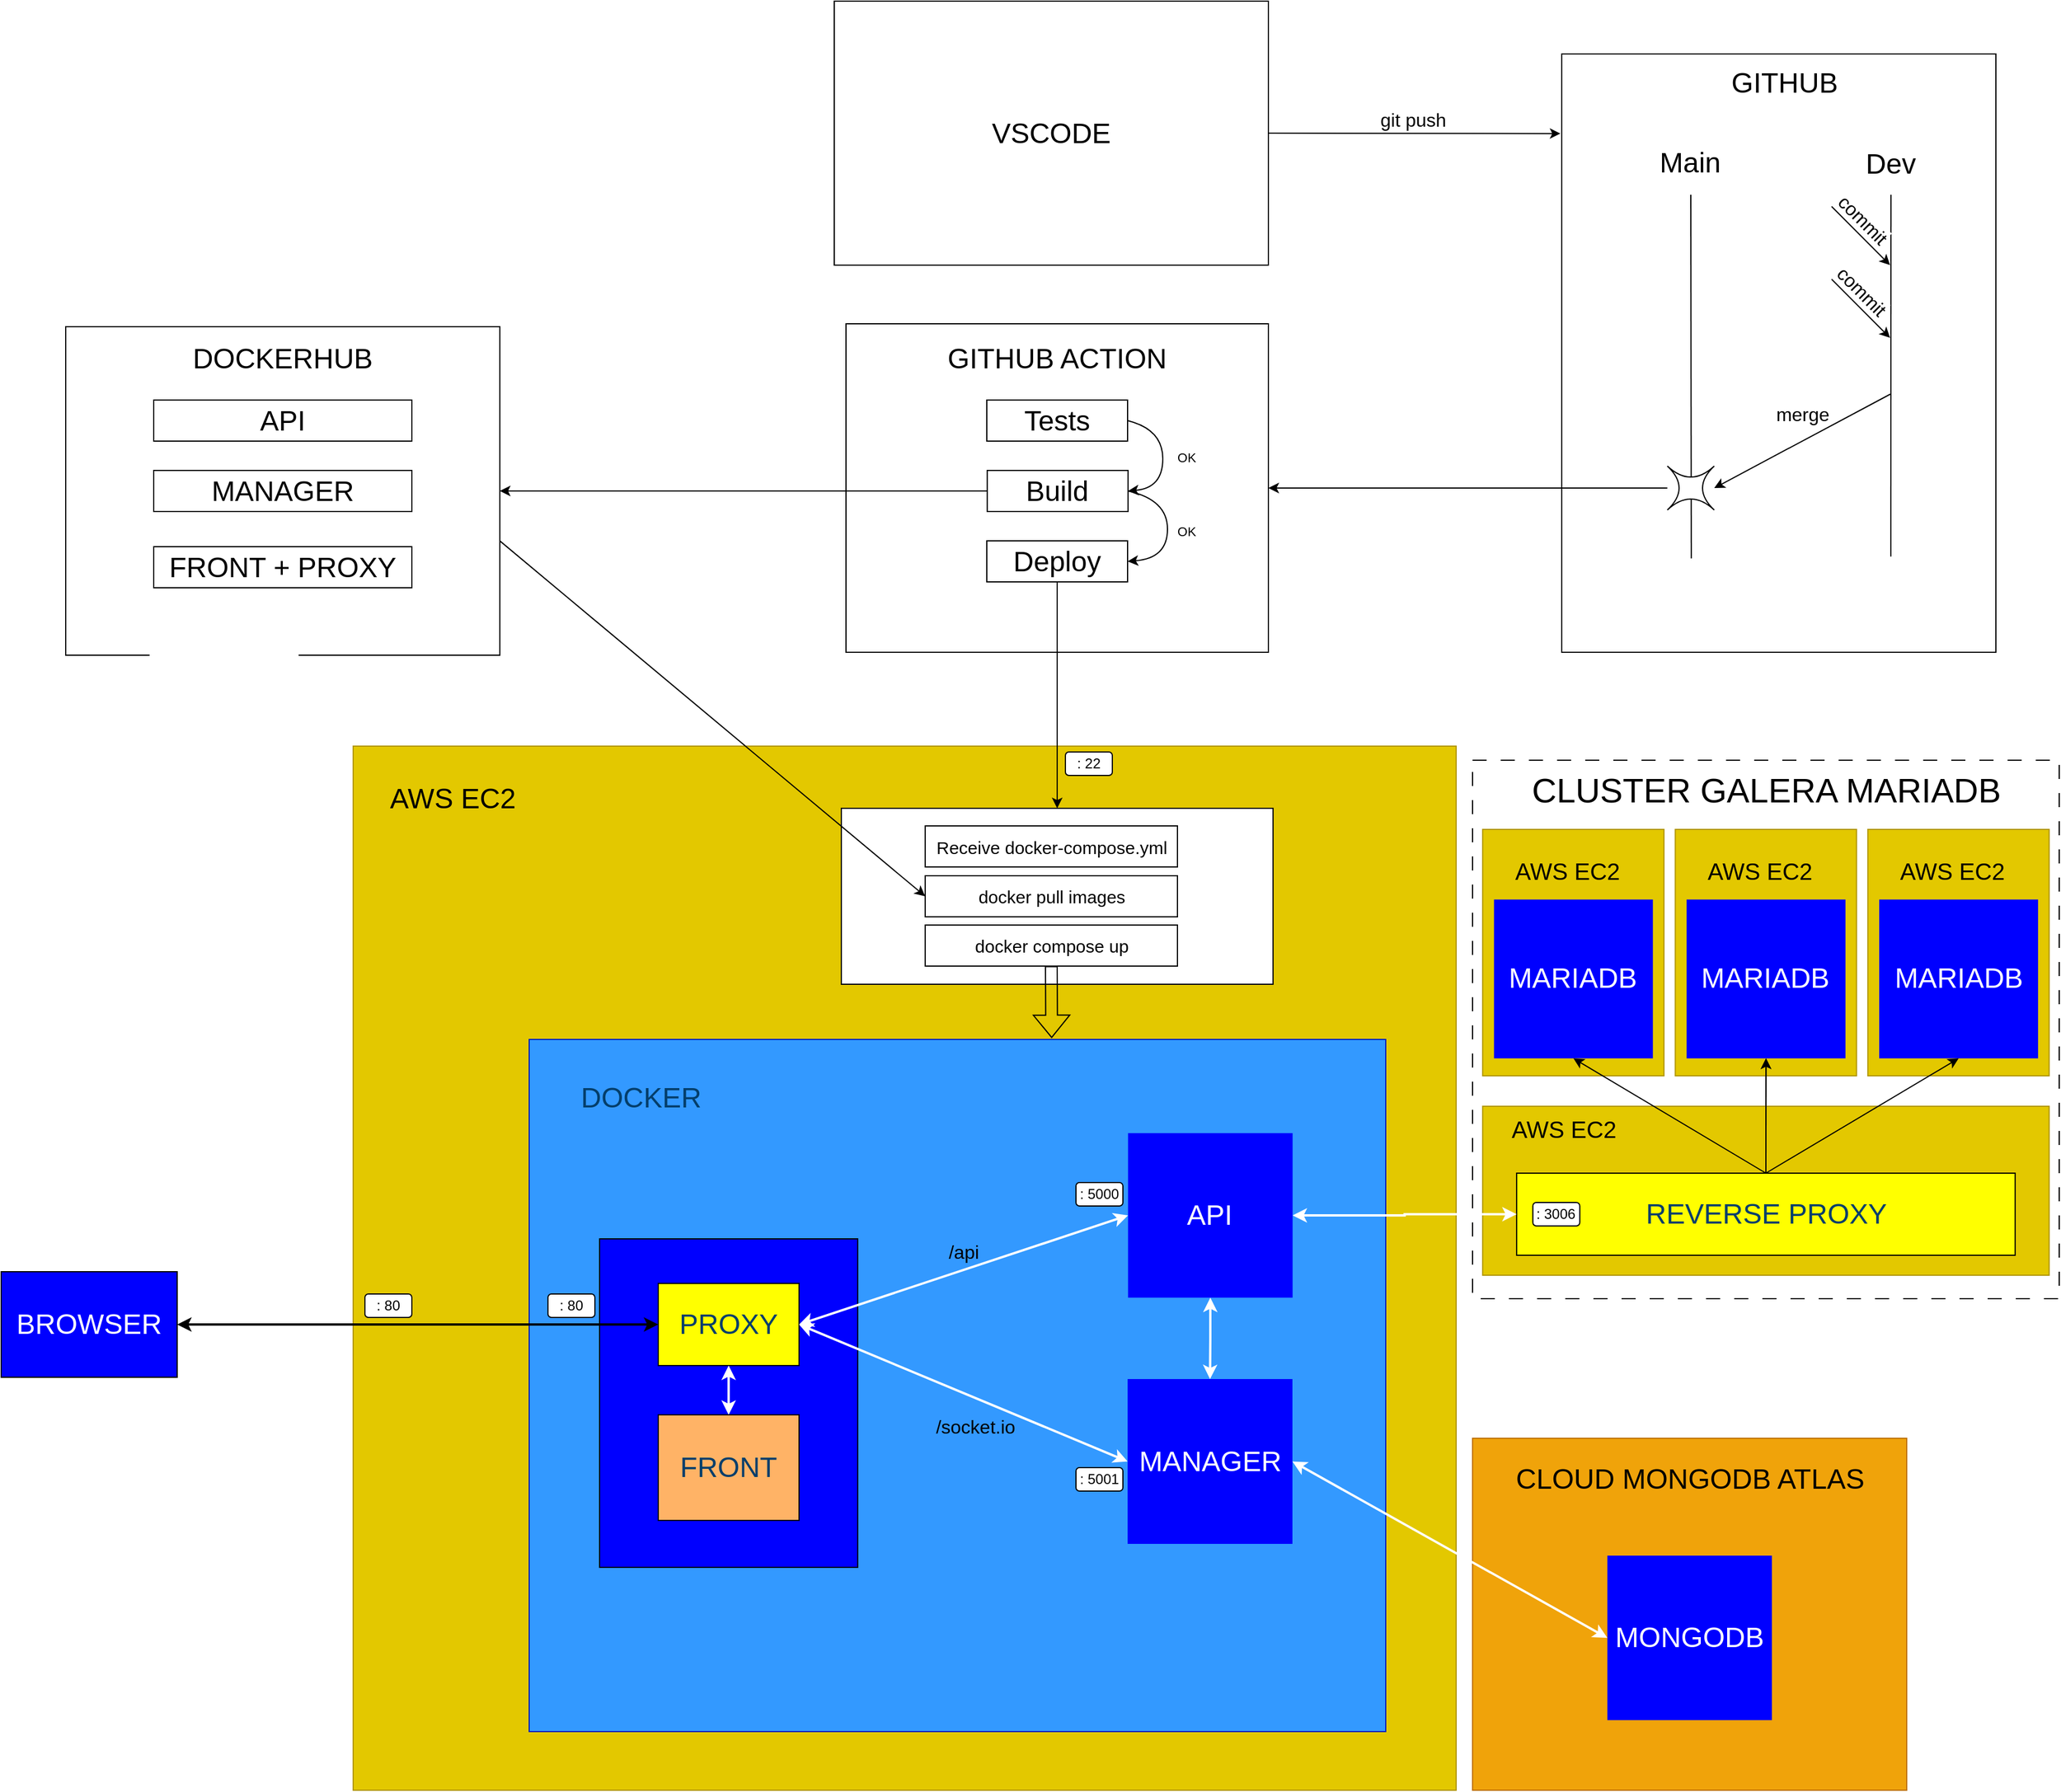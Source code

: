 <mxfile version="24.0.7" type="device">
  <diagram name="Page-1" id="5f0bae14-7c28-e335-631c-24af17079c00">
    <mxGraphModel dx="4685" dy="3545" grid="1" gridSize="10" guides="1" tooltips="1" connect="1" arrows="1" fold="1" page="1" pageScale="1" pageWidth="1100" pageHeight="850" background="#ffffff" math="0" shadow="0">
      <root>
        <mxCell id="0" />
        <mxCell id="1" parent="0" />
        <mxCell id="A2kl5w9ZY2j9vqdkxJjg-45" value="" style="rounded=0;whiteSpace=wrap;html=1;fillColor=#e3c800;fontColor=#000000;strokeColor=#B09500;" parent="1" vertex="1">
          <mxGeometry x="-90" y="-1040" width="940" height="890" as="geometry" />
        </mxCell>
        <mxCell id="A2kl5w9ZY2j9vqdkxJjg-25" value="" style="rounded=0;whiteSpace=wrap;html=1;fillColor=#3399FF;fontColor=#ffffff;strokeColor=#001DBC;" parent="1" vertex="1">
          <mxGeometry x="60" y="-790" width="730" height="590" as="geometry" />
        </mxCell>
        <mxCell id="A2kl5w9ZY2j9vqdkxJjg-26" value="&lt;font color=&quot;#043e6b&quot; style=&quot;font-size: 24px;&quot;&gt;DOCKER&lt;/font&gt;" style="text;html=1;align=center;verticalAlign=middle;resizable=0;points=[];autosize=1;strokeColor=none;fillColor=none;fontColor=#FFFFFF;" parent="1" vertex="1">
          <mxGeometry x="90" y="-760" width="130" height="40" as="geometry" />
        </mxCell>
        <mxCell id="A2kl5w9ZY2j9vqdkxJjg-27" value="&lt;font color=&quot;#ffffff&quot; style=&quot;font-size: 24px;&quot;&gt;API&lt;/font&gt;" style="whiteSpace=wrap;html=1;aspect=fixed;fillColor=#0000FF;fontColor=#000000;strokeColor=none;" parent="1" vertex="1">
          <mxGeometry x="570.38" y="-710.12" width="140.25" height="140.25" as="geometry" />
        </mxCell>
        <mxCell id="A2kl5w9ZY2j9vqdkxJjg-29" value="&lt;font color=&quot;#ffffff&quot;&gt;&lt;span style=&quot;font-size: 24px;&quot;&gt;MANAGER&lt;/span&gt;&lt;/font&gt;" style="whiteSpace=wrap;html=1;aspect=fixed;fillColor=#0000FF;fontColor=#000000;strokeColor=none;" parent="1" vertex="1">
          <mxGeometry x="570" y="-500.5" width="140.5" height="140.5" as="geometry" />
        </mxCell>
        <mxCell id="A2kl5w9ZY2j9vqdkxJjg-35" value="" style="rounded=0;whiteSpace=wrap;html=1;fillColor=#0000FF;" parent="1" vertex="1">
          <mxGeometry x="120" y="-620" width="220" height="280" as="geometry" />
        </mxCell>
        <mxCell id="A2kl5w9ZY2j9vqdkxJjg-31" value="&lt;font color=&quot;#043e6b&quot; style=&quot;font-size: 24px;&quot;&gt;PROXY&lt;/font&gt;" style="rounded=0;whiteSpace=wrap;html=1;fillColor=#FFFF00;" parent="1" vertex="1">
          <mxGeometry x="170" y="-582" width="120" height="70" as="geometry" />
        </mxCell>
        <mxCell id="A2kl5w9ZY2j9vqdkxJjg-15" value="" style="endArrow=classic;startArrow=classic;html=1;rounded=0;exitX=1;exitY=0.5;exitDx=0;exitDy=0;entryX=0;entryY=0.5;entryDx=0;entryDy=0;strokeWidth=2;strokeColor=#FFFFFF;" parent="1" source="A2kl5w9ZY2j9vqdkxJjg-31" target="A2kl5w9ZY2j9vqdkxJjg-27" edge="1">
          <mxGeometry width="50" height="50" relative="1" as="geometry">
            <mxPoint x="328" y="-635" as="sourcePoint" />
            <mxPoint x="558" y="-328" as="targetPoint" />
          </mxGeometry>
        </mxCell>
        <mxCell id="A2kl5w9ZY2j9vqdkxJjg-43" value="/api" style="edgeLabel;html=1;align=center;verticalAlign=middle;resizable=0;points=[];labelBackgroundColor=none;fontSize=16;" parent="A2kl5w9ZY2j9vqdkxJjg-15" vertex="1" connectable="0">
          <mxGeometry x="0.043" y="-1" relative="1" as="geometry">
            <mxPoint x="-7" y="-15" as="offset" />
          </mxGeometry>
        </mxCell>
        <mxCell id="A2kl5w9ZY2j9vqdkxJjg-14" value="" style="endArrow=classic;startArrow=classic;html=1;rounded=0;exitX=1;exitY=0.5;exitDx=0;exitDy=0;entryX=0;entryY=0.5;entryDx=0;entryDy=0;strokeWidth=2;strokeColor=#FFFFFF;" parent="1" source="A2kl5w9ZY2j9vqdkxJjg-31" target="A2kl5w9ZY2j9vqdkxJjg-29" edge="1">
          <mxGeometry width="50" height="50" relative="1" as="geometry">
            <mxPoint x="358" y="-320" as="sourcePoint" />
            <mxPoint x="408" y="-370" as="targetPoint" />
          </mxGeometry>
        </mxCell>
        <mxCell id="A2kl5w9ZY2j9vqdkxJjg-44" value="/socket.io" style="edgeLabel;html=1;align=center;verticalAlign=middle;resizable=0;points=[];labelBackgroundColor=none;fontSize=16;" parent="A2kl5w9ZY2j9vqdkxJjg-14" vertex="1" connectable="0">
          <mxGeometry x="0.076" y="3" relative="1" as="geometry">
            <mxPoint x="-2" y="27" as="offset" />
          </mxGeometry>
        </mxCell>
        <mxCell id="A2kl5w9ZY2j9vqdkxJjg-40" style="edgeStyle=orthogonalEdgeStyle;rounded=0;orthogonalLoop=1;jettySize=auto;html=1;exitX=0.5;exitY=0;exitDx=0;exitDy=0;entryX=0.5;entryY=1;entryDx=0;entryDy=0;startArrow=classic;startFill=1;strokeColor=#FFFFFF;strokeWidth=2;" parent="1" source="A2kl5w9ZY2j9vqdkxJjg-36" target="A2kl5w9ZY2j9vqdkxJjg-31" edge="1">
          <mxGeometry relative="1" as="geometry" />
        </mxCell>
        <mxCell id="A2kl5w9ZY2j9vqdkxJjg-36" value="&lt;font color=&quot;#043e6b&quot; style=&quot;font-size: 24px;&quot;&gt;FRONT&lt;/font&gt;" style="rounded=0;whiteSpace=wrap;html=1;fillColor=#FFB366;" parent="1" vertex="1">
          <mxGeometry x="170" y="-470" width="120" height="90" as="geometry" />
        </mxCell>
        <mxCell id="A2kl5w9ZY2j9vqdkxJjg-42" style="edgeStyle=orthogonalEdgeStyle;rounded=0;orthogonalLoop=1;jettySize=auto;html=1;exitX=1;exitY=0.5;exitDx=0;exitDy=0;entryX=0;entryY=0.5;entryDx=0;entryDy=0;strokeWidth=2;startArrow=classic;startFill=1;" parent="1" source="A2kl5w9ZY2j9vqdkxJjg-41" target="A2kl5w9ZY2j9vqdkxJjg-31" edge="1">
          <mxGeometry relative="1" as="geometry" />
        </mxCell>
        <mxCell id="A2kl5w9ZY2j9vqdkxJjg-41" value="&lt;font color=&quot;#ffffff&quot; style=&quot;font-size: 24px;&quot;&gt;BROWSER&lt;/font&gt;" style="rounded=0;whiteSpace=wrap;html=1;fillColor=#0000FF;" parent="1" vertex="1">
          <mxGeometry x="-390" y="-592" width="150" height="90" as="geometry" />
        </mxCell>
        <mxCell id="A2kl5w9ZY2j9vqdkxJjg-46" value="&lt;font style=&quot;font-size: 24px;&quot;&gt;AWS EC2&lt;/font&gt;" style="text;html=1;align=center;verticalAlign=middle;whiteSpace=wrap;rounded=0;" parent="1" vertex="1">
          <mxGeometry x="-60" y="-1010" width="110" height="30" as="geometry" />
        </mxCell>
        <mxCell id="A2kl5w9ZY2j9vqdkxJjg-47" value="" style="rounded=0;whiteSpace=wrap;html=1;" parent="1" vertex="1">
          <mxGeometry x="940" y="-1630" width="370" height="510" as="geometry" />
        </mxCell>
        <mxCell id="A2kl5w9ZY2j9vqdkxJjg-48" value="&lt;font style=&quot;font-size: 24px;&quot;&gt;GITHUB&lt;/font&gt;" style="text;html=1;align=center;verticalAlign=middle;whiteSpace=wrap;rounded=0;" parent="1" vertex="1">
          <mxGeometry x="1100" y="-1620" width="60" height="30" as="geometry" />
        </mxCell>
        <mxCell id="A2kl5w9ZY2j9vqdkxJjg-50" value="" style="rounded=0;whiteSpace=wrap;html=1;" parent="1" vertex="1">
          <mxGeometry x="330" y="-1400" width="360" height="280" as="geometry" />
        </mxCell>
        <mxCell id="A2kl5w9ZY2j9vqdkxJjg-51" value="&lt;font style=&quot;font-size: 24px;&quot;&gt;GITHUB ACTION&lt;/font&gt;" style="text;html=1;align=center;verticalAlign=middle;whiteSpace=wrap;rounded=0;" parent="1" vertex="1">
          <mxGeometry x="390" y="-1385" width="240" height="30" as="geometry" />
        </mxCell>
        <mxCell id="A2kl5w9ZY2j9vqdkxJjg-52" value="" style="rounded=0;whiteSpace=wrap;html=1;" parent="1" vertex="1">
          <mxGeometry x="-335" y="-1397.5" width="370" height="280" as="geometry" />
        </mxCell>
        <mxCell id="A2kl5w9ZY2j9vqdkxJjg-53" value="&lt;font style=&quot;font-size: 24px;&quot;&gt;DOCKERHUB&lt;/font&gt;" style="text;html=1;align=center;verticalAlign=middle;whiteSpace=wrap;rounded=0;" parent="1" vertex="1">
          <mxGeometry x="-270" y="-1385" width="240" height="30" as="geometry" />
        </mxCell>
        <mxCell id="A2kl5w9ZY2j9vqdkxJjg-56" value="" style="rounded=0;whiteSpace=wrap;html=1;" parent="1" vertex="1">
          <mxGeometry x="326.06" y="-987" width="367.88" height="150" as="geometry" />
        </mxCell>
        <mxCell id="A2kl5w9ZY2j9vqdkxJjg-57" value="&lt;font style=&quot;font-size: 24px;&quot;&gt;Tests&lt;/font&gt;" style="rounded=0;whiteSpace=wrap;html=1;" parent="1" vertex="1">
          <mxGeometry x="450" y="-1335" width="120" height="35" as="geometry" />
        </mxCell>
        <mxCell id="A2kl5w9ZY2j9vqdkxJjg-70" style="edgeStyle=orthogonalEdgeStyle;rounded=0;orthogonalLoop=1;jettySize=auto;html=1;entryX=1;entryY=0.5;entryDx=0;entryDy=0;" parent="1" source="A2kl5w9ZY2j9vqdkxJjg-58" target="A2kl5w9ZY2j9vqdkxJjg-52" edge="1">
          <mxGeometry relative="1" as="geometry" />
        </mxCell>
        <mxCell id="A2kl5w9ZY2j9vqdkxJjg-58" value="&lt;font style=&quot;font-size: 24px;&quot;&gt;Build&lt;/font&gt;" style="rounded=0;whiteSpace=wrap;html=1;" parent="1" vertex="1">
          <mxGeometry x="450.38" y="-1275" width="120" height="35" as="geometry" />
        </mxCell>
        <mxCell id="A2kl5w9ZY2j9vqdkxJjg-67" style="edgeStyle=orthogonalEdgeStyle;rounded=0;orthogonalLoop=1;jettySize=auto;html=1;exitX=0.5;exitY=1;exitDx=0;exitDy=0;entryX=0.5;entryY=0;entryDx=0;entryDy=0;" parent="1" source="A2kl5w9ZY2j9vqdkxJjg-59" target="A2kl5w9ZY2j9vqdkxJjg-56" edge="1">
          <mxGeometry relative="1" as="geometry" />
        </mxCell>
        <mxCell id="A2kl5w9ZY2j9vqdkxJjg-59" value="&lt;font style=&quot;font-size: 24px;&quot;&gt;Deploy&lt;/font&gt;" style="rounded=0;whiteSpace=wrap;html=1;" parent="1" vertex="1">
          <mxGeometry x="450" y="-1215" width="120" height="35" as="geometry" />
        </mxCell>
        <mxCell id="A2kl5w9ZY2j9vqdkxJjg-61" value="" style="curved=1;endArrow=classic;html=1;rounded=0;exitX=1;exitY=0.5;exitDx=0;exitDy=0;entryX=1;entryY=0.5;entryDx=0;entryDy=0;" parent="1" source="A2kl5w9ZY2j9vqdkxJjg-57" target="A2kl5w9ZY2j9vqdkxJjg-58" edge="1">
          <mxGeometry width="50" height="50" relative="1" as="geometry">
            <mxPoint x="615.25" y="-1270" as="sourcePoint" />
            <mxPoint x="665.25" y="-1320" as="targetPoint" />
            <Array as="points">
              <mxPoint x="600" y="-1310" />
              <mxPoint x="600" y="-1260" />
            </Array>
          </mxGeometry>
        </mxCell>
        <mxCell id="A2kl5w9ZY2j9vqdkxJjg-66" value="OK" style="edgeLabel;html=1;align=center;verticalAlign=middle;resizable=0;points=[];" parent="A2kl5w9ZY2j9vqdkxJjg-61" vertex="1" connectable="0">
          <mxGeometry x="-0.013" y="-2" relative="1" as="geometry">
            <mxPoint x="22" as="offset" />
          </mxGeometry>
        </mxCell>
        <mxCell id="A2kl5w9ZY2j9vqdkxJjg-64" value="" style="curved=1;endArrow=classic;html=1;rounded=0;exitX=1;exitY=0.5;exitDx=0;exitDy=0;entryX=1;entryY=0.5;entryDx=0;entryDy=0;" parent="1" source="A2kl5w9ZY2j9vqdkxJjg-58" target="A2kl5w9ZY2j9vqdkxJjg-59" edge="1">
          <mxGeometry width="50" height="50" relative="1" as="geometry">
            <mxPoint x="574" y="-1257" as="sourcePoint" />
            <mxPoint x="574" y="-1197" as="targetPoint" />
            <Array as="points">
              <mxPoint x="604" y="-1250" />
              <mxPoint x="604" y="-1200" />
            </Array>
          </mxGeometry>
        </mxCell>
        <mxCell id="A2kl5w9ZY2j9vqdkxJjg-65" value="OK" style="edgeLabel;html=1;align=center;verticalAlign=middle;resizable=0;points=[];" parent="A2kl5w9ZY2j9vqdkxJjg-64" vertex="1" connectable="0">
          <mxGeometry x="0.039" y="2" relative="1" as="geometry">
            <mxPoint x="14" as="offset" />
          </mxGeometry>
        </mxCell>
        <mxCell id="A2kl5w9ZY2j9vqdkxJjg-74" value="" style="endArrow=classic;html=1;rounded=0;exitX=1;exitY=0.652;exitDx=0;exitDy=0;entryX=0;entryY=0.5;entryDx=0;entryDy=0;exitPerimeter=0;" parent="1" source="A2kl5w9ZY2j9vqdkxJjg-52" target="A2kl5w9ZY2j9vqdkxJjg-76" edge="1">
          <mxGeometry width="50" height="50" relative="1" as="geometry">
            <mxPoint x="370" y="-950" as="sourcePoint" />
            <mxPoint x="420" y="-1000" as="targetPoint" />
          </mxGeometry>
        </mxCell>
        <mxCell id="A2kl5w9ZY2j9vqdkxJjg-75" value="&lt;span style=&quot;font-size: 15px;&quot;&gt;Receive docker-compose.yml&lt;/span&gt;" style="rounded=0;whiteSpace=wrap;html=1;" parent="1" vertex="1">
          <mxGeometry x="397.5" y="-972" width="215" height="35" as="geometry" />
        </mxCell>
        <mxCell id="A2kl5w9ZY2j9vqdkxJjg-76" value="&lt;span style=&quot;font-size: 15px;&quot;&gt;docker pull images&lt;/span&gt;" style="rounded=0;whiteSpace=wrap;html=1;" parent="1" vertex="1">
          <mxGeometry x="397.5" y="-929.5" width="215" height="35" as="geometry" />
        </mxCell>
        <mxCell id="A2kl5w9ZY2j9vqdkxJjg-77" value="&lt;span style=&quot;font-size: 15px;&quot;&gt;docker compose up&lt;/span&gt;" style="rounded=0;whiteSpace=wrap;html=1;" parent="1" vertex="1">
          <mxGeometry x="397.5" y="-887.5" width="215" height="35" as="geometry" />
        </mxCell>
        <mxCell id="A2kl5w9ZY2j9vqdkxJjg-79" value="&lt;font style=&quot;font-size: 24px;&quot;&gt;API&lt;/font&gt;" style="rounded=0;whiteSpace=wrap;html=1;" parent="1" vertex="1">
          <mxGeometry x="-260" y="-1335" width="220" height="35" as="geometry" />
        </mxCell>
        <mxCell id="A2kl5w9ZY2j9vqdkxJjg-80" value="&lt;font style=&quot;font-size: 24px;&quot;&gt;MANAGER&lt;/font&gt;" style="rounded=0;whiteSpace=wrap;html=1;" parent="1" vertex="1">
          <mxGeometry x="-260" y="-1275" width="220" height="35" as="geometry" />
        </mxCell>
        <mxCell id="A2kl5w9ZY2j9vqdkxJjg-81" value="&lt;span style=&quot;font-size: 24px;&quot;&gt;FRONT + PROXY&lt;/span&gt;" style="rounded=0;whiteSpace=wrap;html=1;" parent="1" vertex="1">
          <mxGeometry x="-260" y="-1210" width="220" height="35" as="geometry" />
        </mxCell>
        <mxCell id="A2kl5w9ZY2j9vqdkxJjg-82" value="" style="endArrow=none;html=1;rounded=0;exitX=0.659;exitY=0;exitDx=0;exitDy=0;exitPerimeter=0;entryX=0.758;entryY=0.84;entryDx=0;entryDy=0;entryPerimeter=0;" parent="1" target="A2kl5w9ZY2j9vqdkxJjg-47" edge="1">
          <mxGeometry width="50" height="50" relative="1" as="geometry">
            <mxPoint x="1220.59" y="-1510" as="sourcePoint" />
            <mxPoint x="1010.25" y="-1430" as="targetPoint" />
          </mxGeometry>
        </mxCell>
        <mxCell id="A2kl5w9ZY2j9vqdkxJjg-83" value="&lt;font style=&quot;font-size: 24px;&quot;&gt;Dev&lt;/font&gt;" style="edgeLabel;html=1;align=center;verticalAlign=middle;resizable=0;points=[];" parent="A2kl5w9ZY2j9vqdkxJjg-82" vertex="1" connectable="0">
          <mxGeometry x="-0.277" y="1" relative="1" as="geometry">
            <mxPoint x="-2" y="-138" as="offset" />
          </mxGeometry>
        </mxCell>
        <mxCell id="A2kl5w9ZY2j9vqdkxJjg-84" value="" style="endArrow=none;html=1;rounded=0;exitX=0.659;exitY=0;exitDx=0;exitDy=0;exitPerimeter=0;" parent="1" edge="1">
          <mxGeometry width="50" height="50" relative="1" as="geometry">
            <mxPoint x="1050.0" y="-1510" as="sourcePoint" />
            <mxPoint x="1050.41" y="-1200" as="targetPoint" />
          </mxGeometry>
        </mxCell>
        <mxCell id="A2kl5w9ZY2j9vqdkxJjg-85" value="Main" style="edgeLabel;html=1;align=center;verticalAlign=middle;resizable=0;points=[];fontSize=24;" parent="A2kl5w9ZY2j9vqdkxJjg-84" vertex="1" connectable="0">
          <mxGeometry x="-0.277" y="1" relative="1" as="geometry">
            <mxPoint x="-2" y="-139" as="offset" />
          </mxGeometry>
        </mxCell>
        <mxCell id="A2kl5w9ZY2j9vqdkxJjg-86" value="&lt;font style=&quot;font-size: 24px;&quot;&gt;VSCODE&lt;/font&gt;" style="rounded=0;whiteSpace=wrap;html=1;" parent="1" vertex="1">
          <mxGeometry x="320" y="-1675" width="370" height="225" as="geometry" />
        </mxCell>
        <mxCell id="A2kl5w9ZY2j9vqdkxJjg-87" value="" style="endArrow=classic;html=1;rounded=0;exitX=1;exitY=0.5;exitDx=0;exitDy=0;entryX=-0.003;entryY=0.133;entryDx=0;entryDy=0;entryPerimeter=0;" parent="1" source="A2kl5w9ZY2j9vqdkxJjg-86" target="A2kl5w9ZY2j9vqdkxJjg-47" edge="1">
          <mxGeometry width="50" height="50" relative="1" as="geometry">
            <mxPoint x="780" y="-1225" as="sourcePoint" />
            <mxPoint x="830" y="-1275" as="targetPoint" />
          </mxGeometry>
        </mxCell>
        <mxCell id="A2kl5w9ZY2j9vqdkxJjg-102" value="&lt;font style=&quot;font-size: 16px;&quot;&gt;git push&lt;/font&gt;" style="edgeLabel;html=1;align=center;verticalAlign=middle;resizable=0;points=[];" parent="A2kl5w9ZY2j9vqdkxJjg-87" vertex="1" connectable="0">
          <mxGeometry x="-0.042" y="4" relative="1" as="geometry">
            <mxPoint x="4" y="-8" as="offset" />
          </mxGeometry>
        </mxCell>
        <mxCell id="A2kl5w9ZY2j9vqdkxJjg-88" value="" style="endArrow=classic;html=1;rounded=0;entryX=1;entryY=0.5;entryDx=0;entryDy=0;" parent="1" target="A2kl5w9ZY2j9vqdkxJjg-50" edge="1">
          <mxGeometry width="50" height="50" relative="1" as="geometry">
            <mxPoint x="1030" y="-1260" as="sourcePoint" />
            <mxPoint x="1029" y="-1241" as="targetPoint" />
          </mxGeometry>
        </mxCell>
        <mxCell id="A2kl5w9ZY2j9vqdkxJjg-93" value="" style="endArrow=classic;html=1;rounded=0;entryX=1;entryY=0.5;entryDx=0;entryDy=0;" parent="1" target="A2kl5w9ZY2j9vqdkxJjg-92" edge="1">
          <mxGeometry width="50" height="50" relative="1" as="geometry">
            <mxPoint x="1220" y="-1340" as="sourcePoint" />
            <mxPoint x="1050" y="-1260.71" as="targetPoint" />
          </mxGeometry>
        </mxCell>
        <mxCell id="A2kl5w9ZY2j9vqdkxJjg-94" value="merge" style="edgeLabel;html=1;align=center;verticalAlign=middle;resizable=0;points=[];fontSize=16;" parent="A2kl5w9ZY2j9vqdkxJjg-93" vertex="1" connectable="0">
          <mxGeometry x="-0.103" y="-3" relative="1" as="geometry">
            <mxPoint x="-7" y="-16" as="offset" />
          </mxGeometry>
        </mxCell>
        <mxCell id="A2kl5w9ZY2j9vqdkxJjg-92" value="" style="shape=switch;whiteSpace=wrap;html=1;" parent="1" vertex="1">
          <mxGeometry x="1030" y="-1278.75" width="40" height="37.5" as="geometry" />
        </mxCell>
        <mxCell id="A2kl5w9ZY2j9vqdkxJjg-97" value="" style="endArrow=classic;html=1;rounded=0;entryX=0.73;entryY=0.373;entryDx=0;entryDy=0;exitX=0.595;exitY=0.275;exitDx=0;exitDy=0;exitPerimeter=0;entryPerimeter=0;" parent="1" edge="1">
          <mxGeometry width="50" height="50" relative="1" as="geometry">
            <mxPoint x="1170" y="-1499.98" as="sourcePoint" />
            <mxPoint x="1219.8" y="-1450" as="targetPoint" />
          </mxGeometry>
        </mxCell>
        <mxCell id="A2kl5w9ZY2j9vqdkxJjg-99" value="commit" style="edgeLabel;html=1;align=center;verticalAlign=middle;resizable=0;points=[];rotation=45;fontSize=16;" parent="A2kl5w9ZY2j9vqdkxJjg-97" vertex="1" connectable="0">
          <mxGeometry x="0.016" y="-1" relative="1" as="geometry">
            <mxPoint x="2" y="-16" as="offset" />
          </mxGeometry>
        </mxCell>
        <mxCell id="A2kl5w9ZY2j9vqdkxJjg-100" value="" style="endArrow=classic;html=1;rounded=0;entryX=0.73;entryY=0.373;entryDx=0;entryDy=0;exitX=0.595;exitY=0.275;exitDx=0;exitDy=0;exitPerimeter=0;entryPerimeter=0;" parent="1" edge="1">
          <mxGeometry width="50" height="50" relative="1" as="geometry">
            <mxPoint x="1170" y="-1437.98" as="sourcePoint" />
            <mxPoint x="1219.8" y="-1388" as="targetPoint" />
          </mxGeometry>
        </mxCell>
        <mxCell id="A2kl5w9ZY2j9vqdkxJjg-101" value="commit" style="edgeLabel;html=1;align=center;verticalAlign=middle;resizable=0;points=[];rotation=45;fontSize=16;" parent="A2kl5w9ZY2j9vqdkxJjg-100" vertex="1" connectable="0">
          <mxGeometry x="0.016" y="-1" relative="1" as="geometry">
            <mxPoint x="1" y="-17" as="offset" />
          </mxGeometry>
        </mxCell>
        <mxCell id="A2kl5w9ZY2j9vqdkxJjg-106" value=": 5001" style="rounded=1;whiteSpace=wrap;html=1;" parent="1" vertex="1">
          <mxGeometry x="526" y="-425" width="40" height="20" as="geometry" />
        </mxCell>
        <mxCell id="A2kl5w9ZY2j9vqdkxJjg-107" value=": 5000" style="rounded=1;whiteSpace=wrap;html=1;" parent="1" vertex="1">
          <mxGeometry x="526" y="-668" width="40" height="20" as="geometry" />
        </mxCell>
        <mxCell id="A2kl5w9ZY2j9vqdkxJjg-108" value=": 80" style="rounded=1;whiteSpace=wrap;html=1;" parent="1" vertex="1">
          <mxGeometry x="76" y="-573" width="40" height="20" as="geometry" />
        </mxCell>
        <mxCell id="A2kl5w9ZY2j9vqdkxJjg-109" value=": 80" style="rounded=1;whiteSpace=wrap;html=1;" parent="1" vertex="1">
          <mxGeometry x="-80" y="-573" width="40" height="20" as="geometry" />
        </mxCell>
        <mxCell id="A2kl5w9ZY2j9vqdkxJjg-110" value=": 22" style="rounded=1;whiteSpace=wrap;html=1;" parent="1" vertex="1">
          <mxGeometry x="517" y="-1035" width="40" height="20" as="geometry" />
        </mxCell>
        <mxCell id="gb66-5oQfFLC6z_gxl4j-1" style="edgeStyle=orthogonalEdgeStyle;rounded=0;orthogonalLoop=1;jettySize=auto;html=1;exitX=0.5;exitY=1;exitDx=0;exitDy=0;startArrow=classic;startFill=1;strokeWidth=2;strokeColor=#FFFFFF;entryX=0.5;entryY=0;entryDx=0;entryDy=0;" edge="1" parent="1" source="A2kl5w9ZY2j9vqdkxJjg-27" target="A2kl5w9ZY2j9vqdkxJjg-29">
          <mxGeometry relative="1" as="geometry">
            <mxPoint x="640" y="-530" as="sourcePoint" />
            <mxPoint x="799" y="-530" as="targetPoint" />
          </mxGeometry>
        </mxCell>
        <mxCell id="gb66-5oQfFLC6z_gxl4j-66" value="" style="group" vertex="1" connectable="0" parent="1">
          <mxGeometry x="864" y="-450" width="370" height="300" as="geometry" />
        </mxCell>
        <mxCell id="A2kl5w9ZY2j9vqdkxJjg-111" value="" style="rounded=0;whiteSpace=wrap;html=1;fillColor=#f0a30a;fontColor=#000000;strokeColor=#BD7000;" parent="gb66-5oQfFLC6z_gxl4j-66" vertex="1">
          <mxGeometry width="370" height="300" as="geometry" />
        </mxCell>
        <mxCell id="A2kl5w9ZY2j9vqdkxJjg-113" value="&lt;span style=&quot;font-size: 24px;&quot;&gt;CLOUD MONGODB ATLAS&lt;/span&gt;" style="text;html=1;align=center;verticalAlign=middle;whiteSpace=wrap;rounded=0;" parent="gb66-5oQfFLC6z_gxl4j-66" vertex="1">
          <mxGeometry x="32.5" y="20" width="305" height="30" as="geometry" />
        </mxCell>
        <mxCell id="A2kl5w9ZY2j9vqdkxJjg-114" value="&lt;font color=&quot;#ffffff&quot; style=&quot;font-size: 24px;&quot;&gt;MONGODB&lt;/font&gt;" style="whiteSpace=wrap;html=1;aspect=fixed;fillColor=#0000FF;fontColor=#000000;strokeColor=none;" parent="gb66-5oQfFLC6z_gxl4j-66" vertex="1">
          <mxGeometry x="114.88" y="100" width="140.25" height="140.25" as="geometry" />
        </mxCell>
        <mxCell id="gb66-5oQfFLC6z_gxl4j-67" value="" style="group;fontSize=20;" vertex="1" connectable="0" parent="1">
          <mxGeometry x="864" y="-1050" width="500" height="490" as="geometry" />
        </mxCell>
        <mxCell id="gb66-5oQfFLC6z_gxl4j-68" value="" style="group" vertex="1" connectable="0" parent="gb66-5oQfFLC6z_gxl4j-67">
          <mxGeometry y="22" width="500" height="459" as="geometry" />
        </mxCell>
        <mxCell id="gb66-5oQfFLC6z_gxl4j-56" value="" style="rounded=0;whiteSpace=wrap;html=1;strokeColor=default;dashed=1;dashPattern=12 12;fillColor=none;" vertex="1" parent="gb66-5oQfFLC6z_gxl4j-68">
          <mxGeometry width="500" height="459" as="geometry" />
        </mxCell>
        <mxCell id="gb66-5oQfFLC6z_gxl4j-57" value="" style="group" vertex="1" connectable="0" parent="gb66-5oQfFLC6z_gxl4j-68">
          <mxGeometry x="8.621" y="59" width="482.759" height="380" as="geometry" />
        </mxCell>
        <mxCell id="gb66-5oQfFLC6z_gxl4j-13" value="" style="group" vertex="1" connectable="0" parent="gb66-5oQfFLC6z_gxl4j-57">
          <mxGeometry width="154.483" height="210" as="geometry" />
        </mxCell>
        <mxCell id="gb66-5oQfFLC6z_gxl4j-2" value="" style="rounded=0;whiteSpace=wrap;html=1;fillColor=#e3c800;fontColor=#000000;strokeColor=#B09500;" vertex="1" parent="gb66-5oQfFLC6z_gxl4j-13">
          <mxGeometry width="154.483" height="210" as="geometry" />
        </mxCell>
        <mxCell id="gb66-5oQfFLC6z_gxl4j-5" value="&lt;font color=&quot;#ffffff&quot; style=&quot;font-size: 24px;&quot;&gt;MARIADB&lt;/font&gt;" style="whiteSpace=wrap;html=1;aspect=fixed;fillColor=#0000FF;fontColor=#000000;strokeColor=none;" vertex="1" parent="gb66-5oQfFLC6z_gxl4j-13">
          <mxGeometry x="9.655" y="59.75" width="135.414" height="135.414" as="geometry" />
        </mxCell>
        <mxCell id="gb66-5oQfFLC6z_gxl4j-8" value="&lt;font style=&quot;font-size: 20px;&quot;&gt;AWS EC2&lt;/font&gt;" style="text;html=1;align=center;verticalAlign=middle;whiteSpace=wrap;rounded=0;fontSize=20;" vertex="1" parent="gb66-5oQfFLC6z_gxl4j-13">
          <mxGeometry x="19.31" y="20" width="106.207" height="30" as="geometry" />
        </mxCell>
        <mxCell id="gb66-5oQfFLC6z_gxl4j-14" value="" style="group" vertex="1" connectable="0" parent="gb66-5oQfFLC6z_gxl4j-57">
          <mxGeometry x="164.138" width="154.483" height="210" as="geometry" />
        </mxCell>
        <mxCell id="gb66-5oQfFLC6z_gxl4j-15" value="" style="rounded=0;whiteSpace=wrap;html=1;fillColor=#e3c800;fontColor=#000000;strokeColor=#B09500;" vertex="1" parent="gb66-5oQfFLC6z_gxl4j-14">
          <mxGeometry width="154.483" height="210" as="geometry" />
        </mxCell>
        <mxCell id="gb66-5oQfFLC6z_gxl4j-16" value="&lt;font color=&quot;#ffffff&quot; style=&quot;font-size: 24px;&quot;&gt;MARIADB&lt;/font&gt;" style="whiteSpace=wrap;html=1;aspect=fixed;fillColor=#0000FF;fontColor=#000000;strokeColor=none;" vertex="1" parent="gb66-5oQfFLC6z_gxl4j-14">
          <mxGeometry x="9.655" y="59.75" width="135.414" height="135.414" as="geometry" />
        </mxCell>
        <mxCell id="gb66-5oQfFLC6z_gxl4j-17" value="&lt;font style=&quot;font-size: 20px;&quot;&gt;AWS EC2&lt;/font&gt;" style="text;html=1;align=center;verticalAlign=middle;whiteSpace=wrap;rounded=0;fontSize=20;" vertex="1" parent="gb66-5oQfFLC6z_gxl4j-14">
          <mxGeometry x="19.31" y="20" width="106.207" height="30" as="geometry" />
        </mxCell>
        <mxCell id="gb66-5oQfFLC6z_gxl4j-18" value="" style="group" vertex="1" connectable="0" parent="gb66-5oQfFLC6z_gxl4j-57">
          <mxGeometry x="328.276" width="154.483" height="210" as="geometry" />
        </mxCell>
        <mxCell id="gb66-5oQfFLC6z_gxl4j-19" value="" style="rounded=0;whiteSpace=wrap;html=1;fillColor=#e3c800;fontColor=#000000;strokeColor=#B09500;" vertex="1" parent="gb66-5oQfFLC6z_gxl4j-18">
          <mxGeometry width="154.483" height="210" as="geometry" />
        </mxCell>
        <mxCell id="gb66-5oQfFLC6z_gxl4j-20" value="&lt;font color=&quot;#ffffff&quot; style=&quot;font-size: 24px;&quot;&gt;MARIADB&lt;/font&gt;" style="whiteSpace=wrap;html=1;aspect=fixed;fillColor=#0000FF;fontColor=#000000;strokeColor=none;" vertex="1" parent="gb66-5oQfFLC6z_gxl4j-18">
          <mxGeometry x="9.655" y="59.75" width="135.414" height="135.414" as="geometry" />
        </mxCell>
        <mxCell id="gb66-5oQfFLC6z_gxl4j-21" value="&lt;font style=&quot;font-size: 20px;&quot;&gt;AWS EC2&lt;/font&gt;" style="text;html=1;align=center;verticalAlign=middle;whiteSpace=wrap;rounded=0;fontSize=20;" vertex="1" parent="gb66-5oQfFLC6z_gxl4j-18">
          <mxGeometry x="19.31" y="20" width="106.207" height="30" as="geometry" />
        </mxCell>
        <mxCell id="gb66-5oQfFLC6z_gxl4j-25" value="" style="rounded=0;whiteSpace=wrap;html=1;fillColor=#e3c800;fontColor=#000000;strokeColor=#B09500;" vertex="1" parent="gb66-5oQfFLC6z_gxl4j-57">
          <mxGeometry y="236" width="482.759" height="144" as="geometry" />
        </mxCell>
        <mxCell id="gb66-5oQfFLC6z_gxl4j-63" value="" style="edgeStyle=orthogonalEdgeStyle;rounded=0;orthogonalLoop=1;jettySize=auto;html=1;" edge="1" parent="gb66-5oQfFLC6z_gxl4j-57" source="gb66-5oQfFLC6z_gxl4j-31" target="gb66-5oQfFLC6z_gxl4j-16">
          <mxGeometry relative="1" as="geometry" />
        </mxCell>
        <mxCell id="gb66-5oQfFLC6z_gxl4j-31" value="&lt;font color=&quot;#043e6b&quot; style=&quot;font-size: 24px;&quot;&gt;REVERSE PROXY&lt;/font&gt;" style="rounded=0;whiteSpace=wrap;html=1;fillColor=#FFFF00;" vertex="1" parent="gb66-5oQfFLC6z_gxl4j-57">
          <mxGeometry x="28.966" y="293" width="424.828" height="70" as="geometry" />
        </mxCell>
        <mxCell id="gb66-5oQfFLC6z_gxl4j-36" value="&lt;font style=&quot;font-size: 20px;&quot;&gt;AWS EC2&lt;/font&gt;" style="text;html=1;align=center;verticalAlign=middle;whiteSpace=wrap;rounded=0;fontSize=20;" vertex="1" parent="gb66-5oQfFLC6z_gxl4j-57">
          <mxGeometry x="9.66" y="240" width="120.34" height="30" as="geometry" />
        </mxCell>
        <mxCell id="gb66-5oQfFLC6z_gxl4j-61" value="" style="endArrow=classic;html=1;rounded=0;entryX=0.5;entryY=1;entryDx=0;entryDy=0;exitX=0.5;exitY=0;exitDx=0;exitDy=0;" edge="1" parent="gb66-5oQfFLC6z_gxl4j-57" source="gb66-5oQfFLC6z_gxl4j-31" target="gb66-5oQfFLC6z_gxl4j-5">
          <mxGeometry width="50" height="50" relative="1" as="geometry">
            <mxPoint x="415.172" y="220" as="sourcePoint" />
            <mxPoint x="86.897" y="220" as="targetPoint" />
          </mxGeometry>
        </mxCell>
        <mxCell id="gb66-5oQfFLC6z_gxl4j-62" value="" style="endArrow=classic;html=1;rounded=0;entryX=0.5;entryY=1;entryDx=0;entryDy=0;" edge="1" parent="gb66-5oQfFLC6z_gxl4j-57" target="gb66-5oQfFLC6z_gxl4j-16">
          <mxGeometry width="50" height="50" relative="1" as="geometry">
            <mxPoint x="241.379" y="290" as="sourcePoint" />
            <mxPoint x="86.897" y="210" as="targetPoint" />
          </mxGeometry>
        </mxCell>
        <mxCell id="gb66-5oQfFLC6z_gxl4j-64" value="" style="endArrow=classic;html=1;rounded=0;entryX=0.5;entryY=1;entryDx=0;entryDy=0;exitX=0.5;exitY=0;exitDx=0;exitDy=0;" edge="1" parent="gb66-5oQfFLC6z_gxl4j-57" source="gb66-5oQfFLC6z_gxl4j-31" target="gb66-5oQfFLC6z_gxl4j-20">
          <mxGeometry width="50" height="50" relative="1" as="geometry">
            <mxPoint x="260.69" y="313" as="sourcePoint" />
            <mxPoint x="96.552" y="220" as="targetPoint" />
          </mxGeometry>
        </mxCell>
        <mxCell id="A2kl5w9ZY2j9vqdkxJjg-104" value=": 3006" style="rounded=1;whiteSpace=wrap;html=1;" parent="gb66-5oQfFLC6z_gxl4j-57" vertex="1">
          <mxGeometry x="42.759" y="318" width="40" height="20" as="geometry" />
        </mxCell>
        <mxCell id="gb66-5oQfFLC6z_gxl4j-60" value="&lt;font style=&quot;font-size: 29px;&quot;&gt;CLUSTER GALERA MARIADB&lt;/font&gt;" style="text;html=1;align=center;verticalAlign=middle;whiteSpace=wrap;rounded=0;" vertex="1" parent="gb66-5oQfFLC6z_gxl4j-68">
          <mxGeometry x="48.9" y="11" width="403.1" height="30" as="geometry" />
        </mxCell>
        <mxCell id="A2kl5w9ZY2j9vqdkxJjg-23" style="edgeStyle=orthogonalEdgeStyle;rounded=0;orthogonalLoop=1;jettySize=auto;html=1;exitX=1;exitY=0.5;exitDx=0;exitDy=0;startArrow=classic;startFill=1;entryX=0;entryY=0.5;entryDx=0;entryDy=0;strokeWidth=2;strokeColor=#FFFFFF;" parent="1" source="A2kl5w9ZY2j9vqdkxJjg-27" target="gb66-5oQfFLC6z_gxl4j-31" edge="1">
          <mxGeometry relative="1" as="geometry">
            <mxPoint x="870" y="-639.995" as="targetPoint" />
          </mxGeometry>
        </mxCell>
        <mxCell id="A2kl5w9ZY2j9vqdkxJjg-115" value="" style="endArrow=classic;startArrow=classic;html=1;rounded=0;exitX=1;exitY=0.5;exitDx=0;exitDy=0;entryX=0;entryY=0.5;entryDx=0;entryDy=0;strokeWidth=2;strokeColor=#FFFFFF;" parent="1" source="A2kl5w9ZY2j9vqdkxJjg-29" target="A2kl5w9ZY2j9vqdkxJjg-114" edge="1">
          <mxGeometry width="50" height="50" relative="1" as="geometry">
            <mxPoint x="740" y="-425" as="sourcePoint" />
            <mxPoint x="1020" y="-308" as="targetPoint" />
          </mxGeometry>
        </mxCell>
        <mxCell id="gb66-5oQfFLC6z_gxl4j-69" value="" style="shape=flexArrow;endArrow=classic;html=1;rounded=0;exitX=0.5;exitY=1;exitDx=0;exitDy=0;entryX=0.61;entryY=-0.002;entryDx=0;entryDy=0;entryPerimeter=0;" edge="1" parent="1" source="A2kl5w9ZY2j9vqdkxJjg-77" target="A2kl5w9ZY2j9vqdkxJjg-25">
          <mxGeometry width="50" height="50" relative="1" as="geometry">
            <mxPoint x="220" y="-820" as="sourcePoint" />
            <mxPoint x="510" y="-790" as="targetPoint" />
          </mxGeometry>
        </mxCell>
      </root>
    </mxGraphModel>
  </diagram>
</mxfile>
